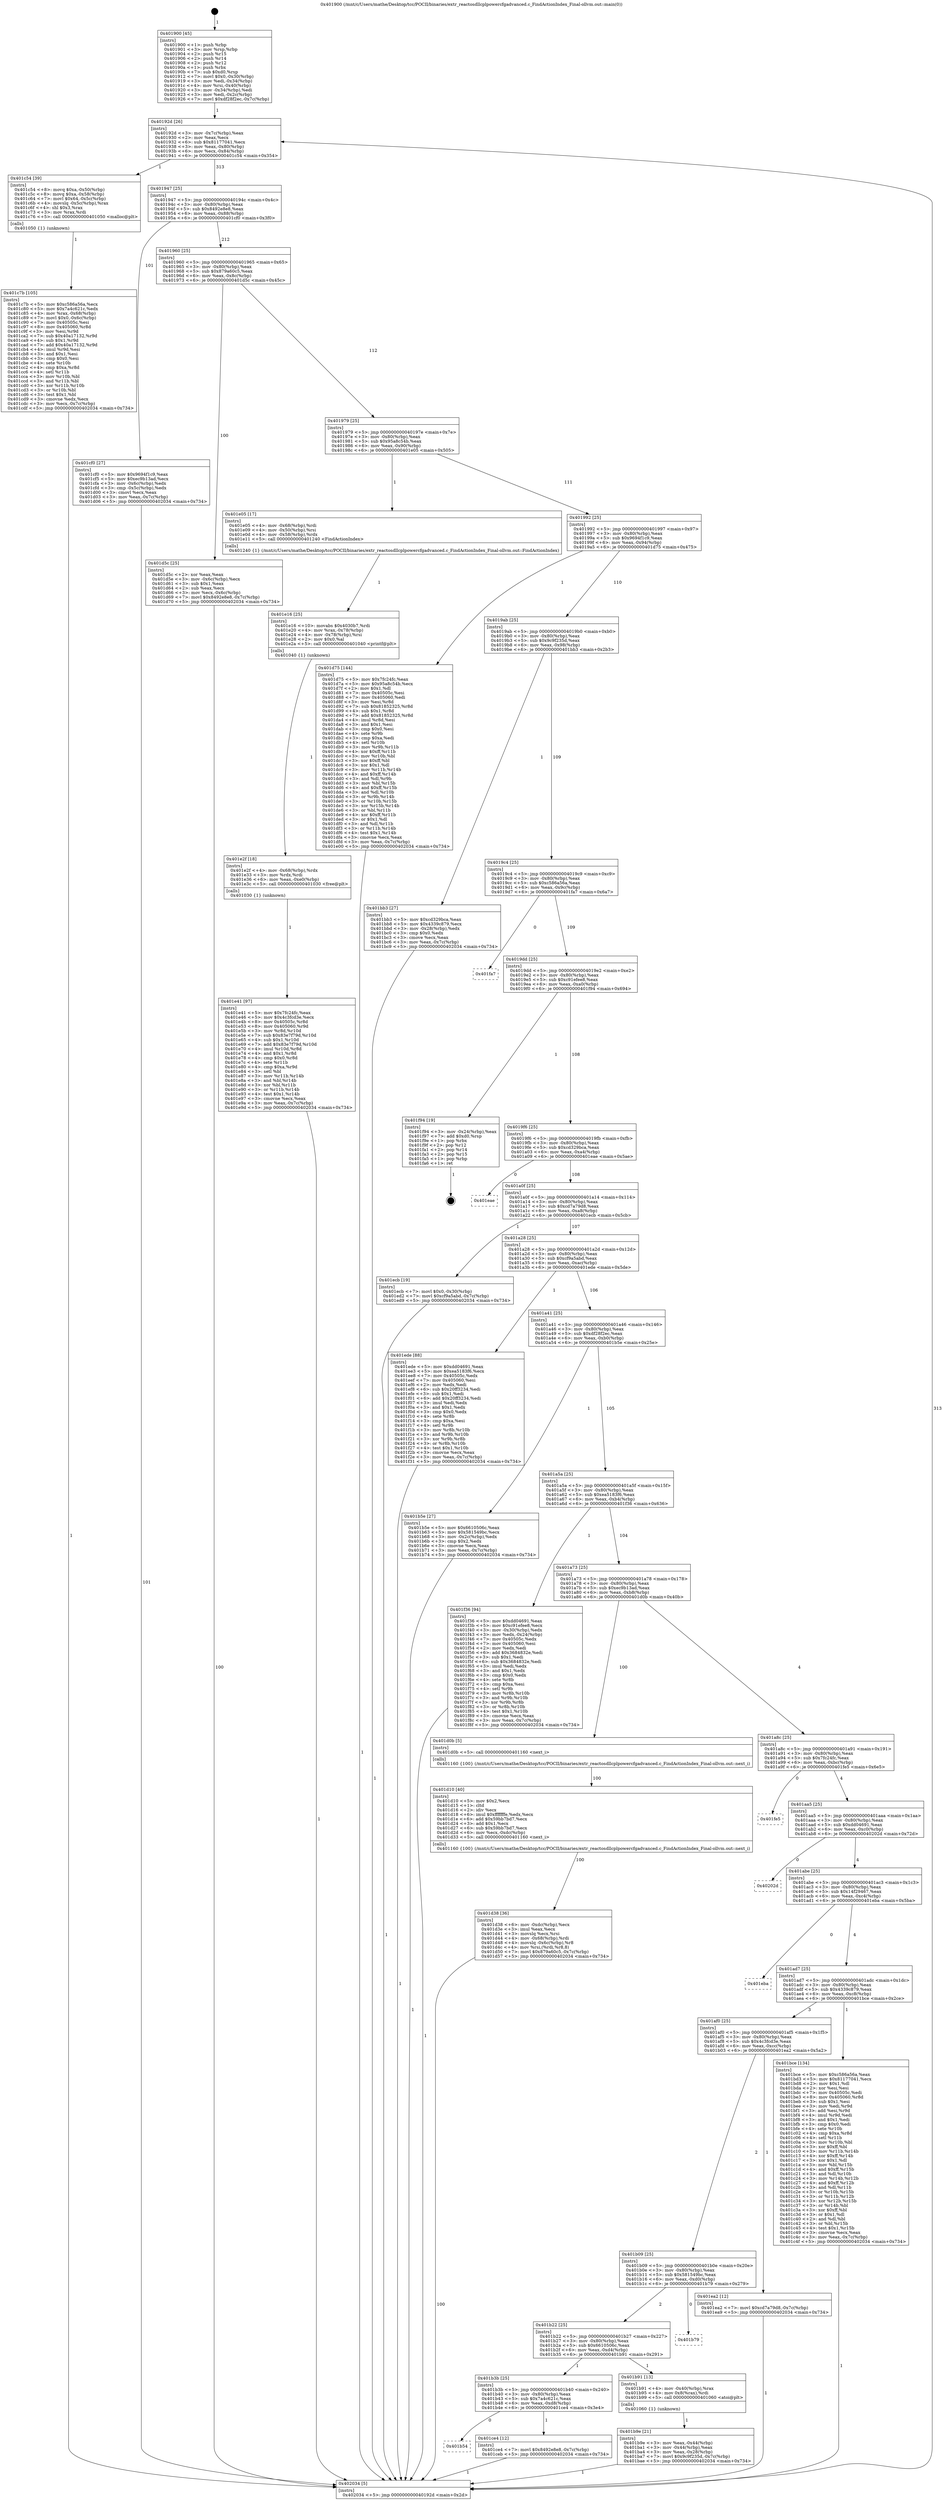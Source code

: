 digraph "0x401900" {
  label = "0x401900 (/mnt/c/Users/mathe/Desktop/tcc/POCII/binaries/extr_reactosdllcplpowercfgadvanced.c_FindActionIndex_Final-ollvm.out::main(0))"
  labelloc = "t"
  node[shape=record]

  Entry [label="",width=0.3,height=0.3,shape=circle,fillcolor=black,style=filled]
  "0x40192d" [label="{
     0x40192d [26]\l
     | [instrs]\l
     &nbsp;&nbsp;0x40192d \<+3\>: mov -0x7c(%rbp),%eax\l
     &nbsp;&nbsp;0x401930 \<+2\>: mov %eax,%ecx\l
     &nbsp;&nbsp;0x401932 \<+6\>: sub $0x81177041,%ecx\l
     &nbsp;&nbsp;0x401938 \<+3\>: mov %eax,-0x80(%rbp)\l
     &nbsp;&nbsp;0x40193b \<+6\>: mov %ecx,-0x84(%rbp)\l
     &nbsp;&nbsp;0x401941 \<+6\>: je 0000000000401c54 \<main+0x354\>\l
  }"]
  "0x401c54" [label="{
     0x401c54 [39]\l
     | [instrs]\l
     &nbsp;&nbsp;0x401c54 \<+8\>: movq $0xa,-0x50(%rbp)\l
     &nbsp;&nbsp;0x401c5c \<+8\>: movq $0xa,-0x58(%rbp)\l
     &nbsp;&nbsp;0x401c64 \<+7\>: movl $0x64,-0x5c(%rbp)\l
     &nbsp;&nbsp;0x401c6b \<+4\>: movslq -0x5c(%rbp),%rax\l
     &nbsp;&nbsp;0x401c6f \<+4\>: shl $0x3,%rax\l
     &nbsp;&nbsp;0x401c73 \<+3\>: mov %rax,%rdi\l
     &nbsp;&nbsp;0x401c76 \<+5\>: call 0000000000401050 \<malloc@plt\>\l
     | [calls]\l
     &nbsp;&nbsp;0x401050 \{1\} (unknown)\l
  }"]
  "0x401947" [label="{
     0x401947 [25]\l
     | [instrs]\l
     &nbsp;&nbsp;0x401947 \<+5\>: jmp 000000000040194c \<main+0x4c\>\l
     &nbsp;&nbsp;0x40194c \<+3\>: mov -0x80(%rbp),%eax\l
     &nbsp;&nbsp;0x40194f \<+5\>: sub $0x8492e8e8,%eax\l
     &nbsp;&nbsp;0x401954 \<+6\>: mov %eax,-0x88(%rbp)\l
     &nbsp;&nbsp;0x40195a \<+6\>: je 0000000000401cf0 \<main+0x3f0\>\l
  }"]
  Exit [label="",width=0.3,height=0.3,shape=circle,fillcolor=black,style=filled,peripheries=2]
  "0x401cf0" [label="{
     0x401cf0 [27]\l
     | [instrs]\l
     &nbsp;&nbsp;0x401cf0 \<+5\>: mov $0x9694f1c9,%eax\l
     &nbsp;&nbsp;0x401cf5 \<+5\>: mov $0xec9b13ad,%ecx\l
     &nbsp;&nbsp;0x401cfa \<+3\>: mov -0x6c(%rbp),%edx\l
     &nbsp;&nbsp;0x401cfd \<+3\>: cmp -0x5c(%rbp),%edx\l
     &nbsp;&nbsp;0x401d00 \<+3\>: cmovl %ecx,%eax\l
     &nbsp;&nbsp;0x401d03 \<+3\>: mov %eax,-0x7c(%rbp)\l
     &nbsp;&nbsp;0x401d06 \<+5\>: jmp 0000000000402034 \<main+0x734\>\l
  }"]
  "0x401960" [label="{
     0x401960 [25]\l
     | [instrs]\l
     &nbsp;&nbsp;0x401960 \<+5\>: jmp 0000000000401965 \<main+0x65\>\l
     &nbsp;&nbsp;0x401965 \<+3\>: mov -0x80(%rbp),%eax\l
     &nbsp;&nbsp;0x401968 \<+5\>: sub $0x879a60c5,%eax\l
     &nbsp;&nbsp;0x40196d \<+6\>: mov %eax,-0x8c(%rbp)\l
     &nbsp;&nbsp;0x401973 \<+6\>: je 0000000000401d5c \<main+0x45c\>\l
  }"]
  "0x401e41" [label="{
     0x401e41 [97]\l
     | [instrs]\l
     &nbsp;&nbsp;0x401e41 \<+5\>: mov $0x7fc24fc,%eax\l
     &nbsp;&nbsp;0x401e46 \<+5\>: mov $0x4c3fcd3e,%ecx\l
     &nbsp;&nbsp;0x401e4b \<+8\>: mov 0x40505c,%r8d\l
     &nbsp;&nbsp;0x401e53 \<+8\>: mov 0x405060,%r9d\l
     &nbsp;&nbsp;0x401e5b \<+3\>: mov %r8d,%r10d\l
     &nbsp;&nbsp;0x401e5e \<+7\>: sub $0x83e7f79d,%r10d\l
     &nbsp;&nbsp;0x401e65 \<+4\>: sub $0x1,%r10d\l
     &nbsp;&nbsp;0x401e69 \<+7\>: add $0x83e7f79d,%r10d\l
     &nbsp;&nbsp;0x401e70 \<+4\>: imul %r10d,%r8d\l
     &nbsp;&nbsp;0x401e74 \<+4\>: and $0x1,%r8d\l
     &nbsp;&nbsp;0x401e78 \<+4\>: cmp $0x0,%r8d\l
     &nbsp;&nbsp;0x401e7c \<+4\>: sete %r11b\l
     &nbsp;&nbsp;0x401e80 \<+4\>: cmp $0xa,%r9d\l
     &nbsp;&nbsp;0x401e84 \<+3\>: setl %bl\l
     &nbsp;&nbsp;0x401e87 \<+3\>: mov %r11b,%r14b\l
     &nbsp;&nbsp;0x401e8a \<+3\>: and %bl,%r14b\l
     &nbsp;&nbsp;0x401e8d \<+3\>: xor %bl,%r11b\l
     &nbsp;&nbsp;0x401e90 \<+3\>: or %r11b,%r14b\l
     &nbsp;&nbsp;0x401e93 \<+4\>: test $0x1,%r14b\l
     &nbsp;&nbsp;0x401e97 \<+3\>: cmovne %ecx,%eax\l
     &nbsp;&nbsp;0x401e9a \<+3\>: mov %eax,-0x7c(%rbp)\l
     &nbsp;&nbsp;0x401e9d \<+5\>: jmp 0000000000402034 \<main+0x734\>\l
  }"]
  "0x401d5c" [label="{
     0x401d5c [25]\l
     | [instrs]\l
     &nbsp;&nbsp;0x401d5c \<+2\>: xor %eax,%eax\l
     &nbsp;&nbsp;0x401d5e \<+3\>: mov -0x6c(%rbp),%ecx\l
     &nbsp;&nbsp;0x401d61 \<+3\>: sub $0x1,%eax\l
     &nbsp;&nbsp;0x401d64 \<+2\>: sub %eax,%ecx\l
     &nbsp;&nbsp;0x401d66 \<+3\>: mov %ecx,-0x6c(%rbp)\l
     &nbsp;&nbsp;0x401d69 \<+7\>: movl $0x8492e8e8,-0x7c(%rbp)\l
     &nbsp;&nbsp;0x401d70 \<+5\>: jmp 0000000000402034 \<main+0x734\>\l
  }"]
  "0x401979" [label="{
     0x401979 [25]\l
     | [instrs]\l
     &nbsp;&nbsp;0x401979 \<+5\>: jmp 000000000040197e \<main+0x7e\>\l
     &nbsp;&nbsp;0x40197e \<+3\>: mov -0x80(%rbp),%eax\l
     &nbsp;&nbsp;0x401981 \<+5\>: sub $0x95a8c54b,%eax\l
     &nbsp;&nbsp;0x401986 \<+6\>: mov %eax,-0x90(%rbp)\l
     &nbsp;&nbsp;0x40198c \<+6\>: je 0000000000401e05 \<main+0x505\>\l
  }"]
  "0x401e2f" [label="{
     0x401e2f [18]\l
     | [instrs]\l
     &nbsp;&nbsp;0x401e2f \<+4\>: mov -0x68(%rbp),%rdx\l
     &nbsp;&nbsp;0x401e33 \<+3\>: mov %rdx,%rdi\l
     &nbsp;&nbsp;0x401e36 \<+6\>: mov %eax,-0xe0(%rbp)\l
     &nbsp;&nbsp;0x401e3c \<+5\>: call 0000000000401030 \<free@plt\>\l
     | [calls]\l
     &nbsp;&nbsp;0x401030 \{1\} (unknown)\l
  }"]
  "0x401e05" [label="{
     0x401e05 [17]\l
     | [instrs]\l
     &nbsp;&nbsp;0x401e05 \<+4\>: mov -0x68(%rbp),%rdi\l
     &nbsp;&nbsp;0x401e09 \<+4\>: mov -0x50(%rbp),%rsi\l
     &nbsp;&nbsp;0x401e0d \<+4\>: mov -0x58(%rbp),%rdx\l
     &nbsp;&nbsp;0x401e11 \<+5\>: call 0000000000401240 \<FindActionIndex\>\l
     | [calls]\l
     &nbsp;&nbsp;0x401240 \{1\} (/mnt/c/Users/mathe/Desktop/tcc/POCII/binaries/extr_reactosdllcplpowercfgadvanced.c_FindActionIndex_Final-ollvm.out::FindActionIndex)\l
  }"]
  "0x401992" [label="{
     0x401992 [25]\l
     | [instrs]\l
     &nbsp;&nbsp;0x401992 \<+5\>: jmp 0000000000401997 \<main+0x97\>\l
     &nbsp;&nbsp;0x401997 \<+3\>: mov -0x80(%rbp),%eax\l
     &nbsp;&nbsp;0x40199a \<+5\>: sub $0x9694f1c9,%eax\l
     &nbsp;&nbsp;0x40199f \<+6\>: mov %eax,-0x94(%rbp)\l
     &nbsp;&nbsp;0x4019a5 \<+6\>: je 0000000000401d75 \<main+0x475\>\l
  }"]
  "0x401e16" [label="{
     0x401e16 [25]\l
     | [instrs]\l
     &nbsp;&nbsp;0x401e16 \<+10\>: movabs $0x4030b7,%rdi\l
     &nbsp;&nbsp;0x401e20 \<+4\>: mov %rax,-0x78(%rbp)\l
     &nbsp;&nbsp;0x401e24 \<+4\>: mov -0x78(%rbp),%rsi\l
     &nbsp;&nbsp;0x401e28 \<+2\>: mov $0x0,%al\l
     &nbsp;&nbsp;0x401e2a \<+5\>: call 0000000000401040 \<printf@plt\>\l
     | [calls]\l
     &nbsp;&nbsp;0x401040 \{1\} (unknown)\l
  }"]
  "0x401d75" [label="{
     0x401d75 [144]\l
     | [instrs]\l
     &nbsp;&nbsp;0x401d75 \<+5\>: mov $0x7fc24fc,%eax\l
     &nbsp;&nbsp;0x401d7a \<+5\>: mov $0x95a8c54b,%ecx\l
     &nbsp;&nbsp;0x401d7f \<+2\>: mov $0x1,%dl\l
     &nbsp;&nbsp;0x401d81 \<+7\>: mov 0x40505c,%esi\l
     &nbsp;&nbsp;0x401d88 \<+7\>: mov 0x405060,%edi\l
     &nbsp;&nbsp;0x401d8f \<+3\>: mov %esi,%r8d\l
     &nbsp;&nbsp;0x401d92 \<+7\>: sub $0x81852325,%r8d\l
     &nbsp;&nbsp;0x401d99 \<+4\>: sub $0x1,%r8d\l
     &nbsp;&nbsp;0x401d9d \<+7\>: add $0x81852325,%r8d\l
     &nbsp;&nbsp;0x401da4 \<+4\>: imul %r8d,%esi\l
     &nbsp;&nbsp;0x401da8 \<+3\>: and $0x1,%esi\l
     &nbsp;&nbsp;0x401dab \<+3\>: cmp $0x0,%esi\l
     &nbsp;&nbsp;0x401dae \<+4\>: sete %r9b\l
     &nbsp;&nbsp;0x401db2 \<+3\>: cmp $0xa,%edi\l
     &nbsp;&nbsp;0x401db5 \<+4\>: setl %r10b\l
     &nbsp;&nbsp;0x401db9 \<+3\>: mov %r9b,%r11b\l
     &nbsp;&nbsp;0x401dbc \<+4\>: xor $0xff,%r11b\l
     &nbsp;&nbsp;0x401dc0 \<+3\>: mov %r10b,%bl\l
     &nbsp;&nbsp;0x401dc3 \<+3\>: xor $0xff,%bl\l
     &nbsp;&nbsp;0x401dc6 \<+3\>: xor $0x1,%dl\l
     &nbsp;&nbsp;0x401dc9 \<+3\>: mov %r11b,%r14b\l
     &nbsp;&nbsp;0x401dcc \<+4\>: and $0xff,%r14b\l
     &nbsp;&nbsp;0x401dd0 \<+3\>: and %dl,%r9b\l
     &nbsp;&nbsp;0x401dd3 \<+3\>: mov %bl,%r15b\l
     &nbsp;&nbsp;0x401dd6 \<+4\>: and $0xff,%r15b\l
     &nbsp;&nbsp;0x401dda \<+3\>: and %dl,%r10b\l
     &nbsp;&nbsp;0x401ddd \<+3\>: or %r9b,%r14b\l
     &nbsp;&nbsp;0x401de0 \<+3\>: or %r10b,%r15b\l
     &nbsp;&nbsp;0x401de3 \<+3\>: xor %r15b,%r14b\l
     &nbsp;&nbsp;0x401de6 \<+3\>: or %bl,%r11b\l
     &nbsp;&nbsp;0x401de9 \<+4\>: xor $0xff,%r11b\l
     &nbsp;&nbsp;0x401ded \<+3\>: or $0x1,%dl\l
     &nbsp;&nbsp;0x401df0 \<+3\>: and %dl,%r11b\l
     &nbsp;&nbsp;0x401df3 \<+3\>: or %r11b,%r14b\l
     &nbsp;&nbsp;0x401df6 \<+4\>: test $0x1,%r14b\l
     &nbsp;&nbsp;0x401dfa \<+3\>: cmovne %ecx,%eax\l
     &nbsp;&nbsp;0x401dfd \<+3\>: mov %eax,-0x7c(%rbp)\l
     &nbsp;&nbsp;0x401e00 \<+5\>: jmp 0000000000402034 \<main+0x734\>\l
  }"]
  "0x4019ab" [label="{
     0x4019ab [25]\l
     | [instrs]\l
     &nbsp;&nbsp;0x4019ab \<+5\>: jmp 00000000004019b0 \<main+0xb0\>\l
     &nbsp;&nbsp;0x4019b0 \<+3\>: mov -0x80(%rbp),%eax\l
     &nbsp;&nbsp;0x4019b3 \<+5\>: sub $0x9c9f235d,%eax\l
     &nbsp;&nbsp;0x4019b8 \<+6\>: mov %eax,-0x98(%rbp)\l
     &nbsp;&nbsp;0x4019be \<+6\>: je 0000000000401bb3 \<main+0x2b3\>\l
  }"]
  "0x401d38" [label="{
     0x401d38 [36]\l
     | [instrs]\l
     &nbsp;&nbsp;0x401d38 \<+6\>: mov -0xdc(%rbp),%ecx\l
     &nbsp;&nbsp;0x401d3e \<+3\>: imul %eax,%ecx\l
     &nbsp;&nbsp;0x401d41 \<+3\>: movslq %ecx,%rsi\l
     &nbsp;&nbsp;0x401d44 \<+4\>: mov -0x68(%rbp),%rdi\l
     &nbsp;&nbsp;0x401d48 \<+4\>: movslq -0x6c(%rbp),%r8\l
     &nbsp;&nbsp;0x401d4c \<+4\>: mov %rsi,(%rdi,%r8,8)\l
     &nbsp;&nbsp;0x401d50 \<+7\>: movl $0x879a60c5,-0x7c(%rbp)\l
     &nbsp;&nbsp;0x401d57 \<+5\>: jmp 0000000000402034 \<main+0x734\>\l
  }"]
  "0x401bb3" [label="{
     0x401bb3 [27]\l
     | [instrs]\l
     &nbsp;&nbsp;0x401bb3 \<+5\>: mov $0xcd329bca,%eax\l
     &nbsp;&nbsp;0x401bb8 \<+5\>: mov $0x4339c879,%ecx\l
     &nbsp;&nbsp;0x401bbd \<+3\>: mov -0x28(%rbp),%edx\l
     &nbsp;&nbsp;0x401bc0 \<+3\>: cmp $0x0,%edx\l
     &nbsp;&nbsp;0x401bc3 \<+3\>: cmove %ecx,%eax\l
     &nbsp;&nbsp;0x401bc6 \<+3\>: mov %eax,-0x7c(%rbp)\l
     &nbsp;&nbsp;0x401bc9 \<+5\>: jmp 0000000000402034 \<main+0x734\>\l
  }"]
  "0x4019c4" [label="{
     0x4019c4 [25]\l
     | [instrs]\l
     &nbsp;&nbsp;0x4019c4 \<+5\>: jmp 00000000004019c9 \<main+0xc9\>\l
     &nbsp;&nbsp;0x4019c9 \<+3\>: mov -0x80(%rbp),%eax\l
     &nbsp;&nbsp;0x4019cc \<+5\>: sub $0xc586a56a,%eax\l
     &nbsp;&nbsp;0x4019d1 \<+6\>: mov %eax,-0x9c(%rbp)\l
     &nbsp;&nbsp;0x4019d7 \<+6\>: je 0000000000401fa7 \<main+0x6a7\>\l
  }"]
  "0x401d10" [label="{
     0x401d10 [40]\l
     | [instrs]\l
     &nbsp;&nbsp;0x401d10 \<+5\>: mov $0x2,%ecx\l
     &nbsp;&nbsp;0x401d15 \<+1\>: cltd\l
     &nbsp;&nbsp;0x401d16 \<+2\>: idiv %ecx\l
     &nbsp;&nbsp;0x401d18 \<+6\>: imul $0xfffffffe,%edx,%ecx\l
     &nbsp;&nbsp;0x401d1e \<+6\>: add $0x59bb7bd7,%ecx\l
     &nbsp;&nbsp;0x401d24 \<+3\>: add $0x1,%ecx\l
     &nbsp;&nbsp;0x401d27 \<+6\>: sub $0x59bb7bd7,%ecx\l
     &nbsp;&nbsp;0x401d2d \<+6\>: mov %ecx,-0xdc(%rbp)\l
     &nbsp;&nbsp;0x401d33 \<+5\>: call 0000000000401160 \<next_i\>\l
     | [calls]\l
     &nbsp;&nbsp;0x401160 \{100\} (/mnt/c/Users/mathe/Desktop/tcc/POCII/binaries/extr_reactosdllcplpowercfgadvanced.c_FindActionIndex_Final-ollvm.out::next_i)\l
  }"]
  "0x401fa7" [label="{
     0x401fa7\l
  }", style=dashed]
  "0x4019dd" [label="{
     0x4019dd [25]\l
     | [instrs]\l
     &nbsp;&nbsp;0x4019dd \<+5\>: jmp 00000000004019e2 \<main+0xe2\>\l
     &nbsp;&nbsp;0x4019e2 \<+3\>: mov -0x80(%rbp),%eax\l
     &nbsp;&nbsp;0x4019e5 \<+5\>: sub $0xc91efee8,%eax\l
     &nbsp;&nbsp;0x4019ea \<+6\>: mov %eax,-0xa0(%rbp)\l
     &nbsp;&nbsp;0x4019f0 \<+6\>: je 0000000000401f94 \<main+0x694\>\l
  }"]
  "0x401b54" [label="{
     0x401b54\l
  }", style=dashed]
  "0x401f94" [label="{
     0x401f94 [19]\l
     | [instrs]\l
     &nbsp;&nbsp;0x401f94 \<+3\>: mov -0x24(%rbp),%eax\l
     &nbsp;&nbsp;0x401f97 \<+7\>: add $0xd0,%rsp\l
     &nbsp;&nbsp;0x401f9e \<+1\>: pop %rbx\l
     &nbsp;&nbsp;0x401f9f \<+2\>: pop %r12\l
     &nbsp;&nbsp;0x401fa1 \<+2\>: pop %r14\l
     &nbsp;&nbsp;0x401fa3 \<+2\>: pop %r15\l
     &nbsp;&nbsp;0x401fa5 \<+1\>: pop %rbp\l
     &nbsp;&nbsp;0x401fa6 \<+1\>: ret\l
  }"]
  "0x4019f6" [label="{
     0x4019f6 [25]\l
     | [instrs]\l
     &nbsp;&nbsp;0x4019f6 \<+5\>: jmp 00000000004019fb \<main+0xfb\>\l
     &nbsp;&nbsp;0x4019fb \<+3\>: mov -0x80(%rbp),%eax\l
     &nbsp;&nbsp;0x4019fe \<+5\>: sub $0xcd329bca,%eax\l
     &nbsp;&nbsp;0x401a03 \<+6\>: mov %eax,-0xa4(%rbp)\l
     &nbsp;&nbsp;0x401a09 \<+6\>: je 0000000000401eae \<main+0x5ae\>\l
  }"]
  "0x401ce4" [label="{
     0x401ce4 [12]\l
     | [instrs]\l
     &nbsp;&nbsp;0x401ce4 \<+7\>: movl $0x8492e8e8,-0x7c(%rbp)\l
     &nbsp;&nbsp;0x401ceb \<+5\>: jmp 0000000000402034 \<main+0x734\>\l
  }"]
  "0x401eae" [label="{
     0x401eae\l
  }", style=dashed]
  "0x401a0f" [label="{
     0x401a0f [25]\l
     | [instrs]\l
     &nbsp;&nbsp;0x401a0f \<+5\>: jmp 0000000000401a14 \<main+0x114\>\l
     &nbsp;&nbsp;0x401a14 \<+3\>: mov -0x80(%rbp),%eax\l
     &nbsp;&nbsp;0x401a17 \<+5\>: sub $0xcd7a79d8,%eax\l
     &nbsp;&nbsp;0x401a1c \<+6\>: mov %eax,-0xa8(%rbp)\l
     &nbsp;&nbsp;0x401a22 \<+6\>: je 0000000000401ecb \<main+0x5cb\>\l
  }"]
  "0x401c7b" [label="{
     0x401c7b [105]\l
     | [instrs]\l
     &nbsp;&nbsp;0x401c7b \<+5\>: mov $0xc586a56a,%ecx\l
     &nbsp;&nbsp;0x401c80 \<+5\>: mov $0x7a4c621c,%edx\l
     &nbsp;&nbsp;0x401c85 \<+4\>: mov %rax,-0x68(%rbp)\l
     &nbsp;&nbsp;0x401c89 \<+7\>: movl $0x0,-0x6c(%rbp)\l
     &nbsp;&nbsp;0x401c90 \<+7\>: mov 0x40505c,%esi\l
     &nbsp;&nbsp;0x401c97 \<+8\>: mov 0x405060,%r8d\l
     &nbsp;&nbsp;0x401c9f \<+3\>: mov %esi,%r9d\l
     &nbsp;&nbsp;0x401ca2 \<+7\>: sub $0x40a17132,%r9d\l
     &nbsp;&nbsp;0x401ca9 \<+4\>: sub $0x1,%r9d\l
     &nbsp;&nbsp;0x401cad \<+7\>: add $0x40a17132,%r9d\l
     &nbsp;&nbsp;0x401cb4 \<+4\>: imul %r9d,%esi\l
     &nbsp;&nbsp;0x401cb8 \<+3\>: and $0x1,%esi\l
     &nbsp;&nbsp;0x401cbb \<+3\>: cmp $0x0,%esi\l
     &nbsp;&nbsp;0x401cbe \<+4\>: sete %r10b\l
     &nbsp;&nbsp;0x401cc2 \<+4\>: cmp $0xa,%r8d\l
     &nbsp;&nbsp;0x401cc6 \<+4\>: setl %r11b\l
     &nbsp;&nbsp;0x401cca \<+3\>: mov %r10b,%bl\l
     &nbsp;&nbsp;0x401ccd \<+3\>: and %r11b,%bl\l
     &nbsp;&nbsp;0x401cd0 \<+3\>: xor %r11b,%r10b\l
     &nbsp;&nbsp;0x401cd3 \<+3\>: or %r10b,%bl\l
     &nbsp;&nbsp;0x401cd6 \<+3\>: test $0x1,%bl\l
     &nbsp;&nbsp;0x401cd9 \<+3\>: cmovne %edx,%ecx\l
     &nbsp;&nbsp;0x401cdc \<+3\>: mov %ecx,-0x7c(%rbp)\l
     &nbsp;&nbsp;0x401cdf \<+5\>: jmp 0000000000402034 \<main+0x734\>\l
  }"]
  "0x401ecb" [label="{
     0x401ecb [19]\l
     | [instrs]\l
     &nbsp;&nbsp;0x401ecb \<+7\>: movl $0x0,-0x30(%rbp)\l
     &nbsp;&nbsp;0x401ed2 \<+7\>: movl $0xcf9a5abd,-0x7c(%rbp)\l
     &nbsp;&nbsp;0x401ed9 \<+5\>: jmp 0000000000402034 \<main+0x734\>\l
  }"]
  "0x401a28" [label="{
     0x401a28 [25]\l
     | [instrs]\l
     &nbsp;&nbsp;0x401a28 \<+5\>: jmp 0000000000401a2d \<main+0x12d\>\l
     &nbsp;&nbsp;0x401a2d \<+3\>: mov -0x80(%rbp),%eax\l
     &nbsp;&nbsp;0x401a30 \<+5\>: sub $0xcf9a5abd,%eax\l
     &nbsp;&nbsp;0x401a35 \<+6\>: mov %eax,-0xac(%rbp)\l
     &nbsp;&nbsp;0x401a3b \<+6\>: je 0000000000401ede \<main+0x5de\>\l
  }"]
  "0x401b9e" [label="{
     0x401b9e [21]\l
     | [instrs]\l
     &nbsp;&nbsp;0x401b9e \<+3\>: mov %eax,-0x44(%rbp)\l
     &nbsp;&nbsp;0x401ba1 \<+3\>: mov -0x44(%rbp),%eax\l
     &nbsp;&nbsp;0x401ba4 \<+3\>: mov %eax,-0x28(%rbp)\l
     &nbsp;&nbsp;0x401ba7 \<+7\>: movl $0x9c9f235d,-0x7c(%rbp)\l
     &nbsp;&nbsp;0x401bae \<+5\>: jmp 0000000000402034 \<main+0x734\>\l
  }"]
  "0x401ede" [label="{
     0x401ede [88]\l
     | [instrs]\l
     &nbsp;&nbsp;0x401ede \<+5\>: mov $0xdd04691,%eax\l
     &nbsp;&nbsp;0x401ee3 \<+5\>: mov $0xea5183f6,%ecx\l
     &nbsp;&nbsp;0x401ee8 \<+7\>: mov 0x40505c,%edx\l
     &nbsp;&nbsp;0x401eef \<+7\>: mov 0x405060,%esi\l
     &nbsp;&nbsp;0x401ef6 \<+2\>: mov %edx,%edi\l
     &nbsp;&nbsp;0x401ef8 \<+6\>: sub $0x20ff3234,%edi\l
     &nbsp;&nbsp;0x401efe \<+3\>: sub $0x1,%edi\l
     &nbsp;&nbsp;0x401f01 \<+6\>: add $0x20ff3234,%edi\l
     &nbsp;&nbsp;0x401f07 \<+3\>: imul %edi,%edx\l
     &nbsp;&nbsp;0x401f0a \<+3\>: and $0x1,%edx\l
     &nbsp;&nbsp;0x401f0d \<+3\>: cmp $0x0,%edx\l
     &nbsp;&nbsp;0x401f10 \<+4\>: sete %r8b\l
     &nbsp;&nbsp;0x401f14 \<+3\>: cmp $0xa,%esi\l
     &nbsp;&nbsp;0x401f17 \<+4\>: setl %r9b\l
     &nbsp;&nbsp;0x401f1b \<+3\>: mov %r8b,%r10b\l
     &nbsp;&nbsp;0x401f1e \<+3\>: and %r9b,%r10b\l
     &nbsp;&nbsp;0x401f21 \<+3\>: xor %r9b,%r8b\l
     &nbsp;&nbsp;0x401f24 \<+3\>: or %r8b,%r10b\l
     &nbsp;&nbsp;0x401f27 \<+4\>: test $0x1,%r10b\l
     &nbsp;&nbsp;0x401f2b \<+3\>: cmovne %ecx,%eax\l
     &nbsp;&nbsp;0x401f2e \<+3\>: mov %eax,-0x7c(%rbp)\l
     &nbsp;&nbsp;0x401f31 \<+5\>: jmp 0000000000402034 \<main+0x734\>\l
  }"]
  "0x401a41" [label="{
     0x401a41 [25]\l
     | [instrs]\l
     &nbsp;&nbsp;0x401a41 \<+5\>: jmp 0000000000401a46 \<main+0x146\>\l
     &nbsp;&nbsp;0x401a46 \<+3\>: mov -0x80(%rbp),%eax\l
     &nbsp;&nbsp;0x401a49 \<+5\>: sub $0xdf28f2ec,%eax\l
     &nbsp;&nbsp;0x401a4e \<+6\>: mov %eax,-0xb0(%rbp)\l
     &nbsp;&nbsp;0x401a54 \<+6\>: je 0000000000401b5e \<main+0x25e\>\l
  }"]
  "0x401b3b" [label="{
     0x401b3b [25]\l
     | [instrs]\l
     &nbsp;&nbsp;0x401b3b \<+5\>: jmp 0000000000401b40 \<main+0x240\>\l
     &nbsp;&nbsp;0x401b40 \<+3\>: mov -0x80(%rbp),%eax\l
     &nbsp;&nbsp;0x401b43 \<+5\>: sub $0x7a4c621c,%eax\l
     &nbsp;&nbsp;0x401b48 \<+6\>: mov %eax,-0xd8(%rbp)\l
     &nbsp;&nbsp;0x401b4e \<+6\>: je 0000000000401ce4 \<main+0x3e4\>\l
  }"]
  "0x401b5e" [label="{
     0x401b5e [27]\l
     | [instrs]\l
     &nbsp;&nbsp;0x401b5e \<+5\>: mov $0x6610506c,%eax\l
     &nbsp;&nbsp;0x401b63 \<+5\>: mov $0x581549bc,%ecx\l
     &nbsp;&nbsp;0x401b68 \<+3\>: mov -0x2c(%rbp),%edx\l
     &nbsp;&nbsp;0x401b6b \<+3\>: cmp $0x2,%edx\l
     &nbsp;&nbsp;0x401b6e \<+3\>: cmovne %ecx,%eax\l
     &nbsp;&nbsp;0x401b71 \<+3\>: mov %eax,-0x7c(%rbp)\l
     &nbsp;&nbsp;0x401b74 \<+5\>: jmp 0000000000402034 \<main+0x734\>\l
  }"]
  "0x401a5a" [label="{
     0x401a5a [25]\l
     | [instrs]\l
     &nbsp;&nbsp;0x401a5a \<+5\>: jmp 0000000000401a5f \<main+0x15f\>\l
     &nbsp;&nbsp;0x401a5f \<+3\>: mov -0x80(%rbp),%eax\l
     &nbsp;&nbsp;0x401a62 \<+5\>: sub $0xea5183f6,%eax\l
     &nbsp;&nbsp;0x401a67 \<+6\>: mov %eax,-0xb4(%rbp)\l
     &nbsp;&nbsp;0x401a6d \<+6\>: je 0000000000401f36 \<main+0x636\>\l
  }"]
  "0x402034" [label="{
     0x402034 [5]\l
     | [instrs]\l
     &nbsp;&nbsp;0x402034 \<+5\>: jmp 000000000040192d \<main+0x2d\>\l
  }"]
  "0x401900" [label="{
     0x401900 [45]\l
     | [instrs]\l
     &nbsp;&nbsp;0x401900 \<+1\>: push %rbp\l
     &nbsp;&nbsp;0x401901 \<+3\>: mov %rsp,%rbp\l
     &nbsp;&nbsp;0x401904 \<+2\>: push %r15\l
     &nbsp;&nbsp;0x401906 \<+2\>: push %r14\l
     &nbsp;&nbsp;0x401908 \<+2\>: push %r12\l
     &nbsp;&nbsp;0x40190a \<+1\>: push %rbx\l
     &nbsp;&nbsp;0x40190b \<+7\>: sub $0xd0,%rsp\l
     &nbsp;&nbsp;0x401912 \<+7\>: movl $0x0,-0x30(%rbp)\l
     &nbsp;&nbsp;0x401919 \<+3\>: mov %edi,-0x34(%rbp)\l
     &nbsp;&nbsp;0x40191c \<+4\>: mov %rsi,-0x40(%rbp)\l
     &nbsp;&nbsp;0x401920 \<+3\>: mov -0x34(%rbp),%edi\l
     &nbsp;&nbsp;0x401923 \<+3\>: mov %edi,-0x2c(%rbp)\l
     &nbsp;&nbsp;0x401926 \<+7\>: movl $0xdf28f2ec,-0x7c(%rbp)\l
  }"]
  "0x401b91" [label="{
     0x401b91 [13]\l
     | [instrs]\l
     &nbsp;&nbsp;0x401b91 \<+4\>: mov -0x40(%rbp),%rax\l
     &nbsp;&nbsp;0x401b95 \<+4\>: mov 0x8(%rax),%rdi\l
     &nbsp;&nbsp;0x401b99 \<+5\>: call 0000000000401060 \<atoi@plt\>\l
     | [calls]\l
     &nbsp;&nbsp;0x401060 \{1\} (unknown)\l
  }"]
  "0x401f36" [label="{
     0x401f36 [94]\l
     | [instrs]\l
     &nbsp;&nbsp;0x401f36 \<+5\>: mov $0xdd04691,%eax\l
     &nbsp;&nbsp;0x401f3b \<+5\>: mov $0xc91efee8,%ecx\l
     &nbsp;&nbsp;0x401f40 \<+3\>: mov -0x30(%rbp),%edx\l
     &nbsp;&nbsp;0x401f43 \<+3\>: mov %edx,-0x24(%rbp)\l
     &nbsp;&nbsp;0x401f46 \<+7\>: mov 0x40505c,%edx\l
     &nbsp;&nbsp;0x401f4d \<+7\>: mov 0x405060,%esi\l
     &nbsp;&nbsp;0x401f54 \<+2\>: mov %edx,%edi\l
     &nbsp;&nbsp;0x401f56 \<+6\>: add $0x3684832e,%edi\l
     &nbsp;&nbsp;0x401f5c \<+3\>: sub $0x1,%edi\l
     &nbsp;&nbsp;0x401f5f \<+6\>: sub $0x3684832e,%edi\l
     &nbsp;&nbsp;0x401f65 \<+3\>: imul %edi,%edx\l
     &nbsp;&nbsp;0x401f68 \<+3\>: and $0x1,%edx\l
     &nbsp;&nbsp;0x401f6b \<+3\>: cmp $0x0,%edx\l
     &nbsp;&nbsp;0x401f6e \<+4\>: sete %r8b\l
     &nbsp;&nbsp;0x401f72 \<+3\>: cmp $0xa,%esi\l
     &nbsp;&nbsp;0x401f75 \<+4\>: setl %r9b\l
     &nbsp;&nbsp;0x401f79 \<+3\>: mov %r8b,%r10b\l
     &nbsp;&nbsp;0x401f7c \<+3\>: and %r9b,%r10b\l
     &nbsp;&nbsp;0x401f7f \<+3\>: xor %r9b,%r8b\l
     &nbsp;&nbsp;0x401f82 \<+3\>: or %r8b,%r10b\l
     &nbsp;&nbsp;0x401f85 \<+4\>: test $0x1,%r10b\l
     &nbsp;&nbsp;0x401f89 \<+3\>: cmovne %ecx,%eax\l
     &nbsp;&nbsp;0x401f8c \<+3\>: mov %eax,-0x7c(%rbp)\l
     &nbsp;&nbsp;0x401f8f \<+5\>: jmp 0000000000402034 \<main+0x734\>\l
  }"]
  "0x401a73" [label="{
     0x401a73 [25]\l
     | [instrs]\l
     &nbsp;&nbsp;0x401a73 \<+5\>: jmp 0000000000401a78 \<main+0x178\>\l
     &nbsp;&nbsp;0x401a78 \<+3\>: mov -0x80(%rbp),%eax\l
     &nbsp;&nbsp;0x401a7b \<+5\>: sub $0xec9b13ad,%eax\l
     &nbsp;&nbsp;0x401a80 \<+6\>: mov %eax,-0xb8(%rbp)\l
     &nbsp;&nbsp;0x401a86 \<+6\>: je 0000000000401d0b \<main+0x40b\>\l
  }"]
  "0x401b22" [label="{
     0x401b22 [25]\l
     | [instrs]\l
     &nbsp;&nbsp;0x401b22 \<+5\>: jmp 0000000000401b27 \<main+0x227\>\l
     &nbsp;&nbsp;0x401b27 \<+3\>: mov -0x80(%rbp),%eax\l
     &nbsp;&nbsp;0x401b2a \<+5\>: sub $0x6610506c,%eax\l
     &nbsp;&nbsp;0x401b2f \<+6\>: mov %eax,-0xd4(%rbp)\l
     &nbsp;&nbsp;0x401b35 \<+6\>: je 0000000000401b91 \<main+0x291\>\l
  }"]
  "0x401d0b" [label="{
     0x401d0b [5]\l
     | [instrs]\l
     &nbsp;&nbsp;0x401d0b \<+5\>: call 0000000000401160 \<next_i\>\l
     | [calls]\l
     &nbsp;&nbsp;0x401160 \{100\} (/mnt/c/Users/mathe/Desktop/tcc/POCII/binaries/extr_reactosdllcplpowercfgadvanced.c_FindActionIndex_Final-ollvm.out::next_i)\l
  }"]
  "0x401a8c" [label="{
     0x401a8c [25]\l
     | [instrs]\l
     &nbsp;&nbsp;0x401a8c \<+5\>: jmp 0000000000401a91 \<main+0x191\>\l
     &nbsp;&nbsp;0x401a91 \<+3\>: mov -0x80(%rbp),%eax\l
     &nbsp;&nbsp;0x401a94 \<+5\>: sub $0x7fc24fc,%eax\l
     &nbsp;&nbsp;0x401a99 \<+6\>: mov %eax,-0xbc(%rbp)\l
     &nbsp;&nbsp;0x401a9f \<+6\>: je 0000000000401fe5 \<main+0x6e5\>\l
  }"]
  "0x401b79" [label="{
     0x401b79\l
  }", style=dashed]
  "0x401fe5" [label="{
     0x401fe5\l
  }", style=dashed]
  "0x401aa5" [label="{
     0x401aa5 [25]\l
     | [instrs]\l
     &nbsp;&nbsp;0x401aa5 \<+5\>: jmp 0000000000401aaa \<main+0x1aa\>\l
     &nbsp;&nbsp;0x401aaa \<+3\>: mov -0x80(%rbp),%eax\l
     &nbsp;&nbsp;0x401aad \<+5\>: sub $0xdd04691,%eax\l
     &nbsp;&nbsp;0x401ab2 \<+6\>: mov %eax,-0xc0(%rbp)\l
     &nbsp;&nbsp;0x401ab8 \<+6\>: je 000000000040202d \<main+0x72d\>\l
  }"]
  "0x401b09" [label="{
     0x401b09 [25]\l
     | [instrs]\l
     &nbsp;&nbsp;0x401b09 \<+5\>: jmp 0000000000401b0e \<main+0x20e\>\l
     &nbsp;&nbsp;0x401b0e \<+3\>: mov -0x80(%rbp),%eax\l
     &nbsp;&nbsp;0x401b11 \<+5\>: sub $0x581549bc,%eax\l
     &nbsp;&nbsp;0x401b16 \<+6\>: mov %eax,-0xd0(%rbp)\l
     &nbsp;&nbsp;0x401b1c \<+6\>: je 0000000000401b79 \<main+0x279\>\l
  }"]
  "0x40202d" [label="{
     0x40202d\l
  }", style=dashed]
  "0x401abe" [label="{
     0x401abe [25]\l
     | [instrs]\l
     &nbsp;&nbsp;0x401abe \<+5\>: jmp 0000000000401ac3 \<main+0x1c3\>\l
     &nbsp;&nbsp;0x401ac3 \<+3\>: mov -0x80(%rbp),%eax\l
     &nbsp;&nbsp;0x401ac6 \<+5\>: sub $0x14f29467,%eax\l
     &nbsp;&nbsp;0x401acb \<+6\>: mov %eax,-0xc4(%rbp)\l
     &nbsp;&nbsp;0x401ad1 \<+6\>: je 0000000000401eba \<main+0x5ba\>\l
  }"]
  "0x401ea2" [label="{
     0x401ea2 [12]\l
     | [instrs]\l
     &nbsp;&nbsp;0x401ea2 \<+7\>: movl $0xcd7a79d8,-0x7c(%rbp)\l
     &nbsp;&nbsp;0x401ea9 \<+5\>: jmp 0000000000402034 \<main+0x734\>\l
  }"]
  "0x401eba" [label="{
     0x401eba\l
  }", style=dashed]
  "0x401ad7" [label="{
     0x401ad7 [25]\l
     | [instrs]\l
     &nbsp;&nbsp;0x401ad7 \<+5\>: jmp 0000000000401adc \<main+0x1dc\>\l
     &nbsp;&nbsp;0x401adc \<+3\>: mov -0x80(%rbp),%eax\l
     &nbsp;&nbsp;0x401adf \<+5\>: sub $0x4339c879,%eax\l
     &nbsp;&nbsp;0x401ae4 \<+6\>: mov %eax,-0xc8(%rbp)\l
     &nbsp;&nbsp;0x401aea \<+6\>: je 0000000000401bce \<main+0x2ce\>\l
  }"]
  "0x401af0" [label="{
     0x401af0 [25]\l
     | [instrs]\l
     &nbsp;&nbsp;0x401af0 \<+5\>: jmp 0000000000401af5 \<main+0x1f5\>\l
     &nbsp;&nbsp;0x401af5 \<+3\>: mov -0x80(%rbp),%eax\l
     &nbsp;&nbsp;0x401af8 \<+5\>: sub $0x4c3fcd3e,%eax\l
     &nbsp;&nbsp;0x401afd \<+6\>: mov %eax,-0xcc(%rbp)\l
     &nbsp;&nbsp;0x401b03 \<+6\>: je 0000000000401ea2 \<main+0x5a2\>\l
  }"]
  "0x401bce" [label="{
     0x401bce [134]\l
     | [instrs]\l
     &nbsp;&nbsp;0x401bce \<+5\>: mov $0xc586a56a,%eax\l
     &nbsp;&nbsp;0x401bd3 \<+5\>: mov $0x81177041,%ecx\l
     &nbsp;&nbsp;0x401bd8 \<+2\>: mov $0x1,%dl\l
     &nbsp;&nbsp;0x401bda \<+2\>: xor %esi,%esi\l
     &nbsp;&nbsp;0x401bdc \<+7\>: mov 0x40505c,%edi\l
     &nbsp;&nbsp;0x401be3 \<+8\>: mov 0x405060,%r8d\l
     &nbsp;&nbsp;0x401beb \<+3\>: sub $0x1,%esi\l
     &nbsp;&nbsp;0x401bee \<+3\>: mov %edi,%r9d\l
     &nbsp;&nbsp;0x401bf1 \<+3\>: add %esi,%r9d\l
     &nbsp;&nbsp;0x401bf4 \<+4\>: imul %r9d,%edi\l
     &nbsp;&nbsp;0x401bf8 \<+3\>: and $0x1,%edi\l
     &nbsp;&nbsp;0x401bfb \<+3\>: cmp $0x0,%edi\l
     &nbsp;&nbsp;0x401bfe \<+4\>: sete %r10b\l
     &nbsp;&nbsp;0x401c02 \<+4\>: cmp $0xa,%r8d\l
     &nbsp;&nbsp;0x401c06 \<+4\>: setl %r11b\l
     &nbsp;&nbsp;0x401c0a \<+3\>: mov %r10b,%bl\l
     &nbsp;&nbsp;0x401c0d \<+3\>: xor $0xff,%bl\l
     &nbsp;&nbsp;0x401c10 \<+3\>: mov %r11b,%r14b\l
     &nbsp;&nbsp;0x401c13 \<+4\>: xor $0xff,%r14b\l
     &nbsp;&nbsp;0x401c17 \<+3\>: xor $0x1,%dl\l
     &nbsp;&nbsp;0x401c1a \<+3\>: mov %bl,%r15b\l
     &nbsp;&nbsp;0x401c1d \<+4\>: and $0xff,%r15b\l
     &nbsp;&nbsp;0x401c21 \<+3\>: and %dl,%r10b\l
     &nbsp;&nbsp;0x401c24 \<+3\>: mov %r14b,%r12b\l
     &nbsp;&nbsp;0x401c27 \<+4\>: and $0xff,%r12b\l
     &nbsp;&nbsp;0x401c2b \<+3\>: and %dl,%r11b\l
     &nbsp;&nbsp;0x401c2e \<+3\>: or %r10b,%r15b\l
     &nbsp;&nbsp;0x401c31 \<+3\>: or %r11b,%r12b\l
     &nbsp;&nbsp;0x401c34 \<+3\>: xor %r12b,%r15b\l
     &nbsp;&nbsp;0x401c37 \<+3\>: or %r14b,%bl\l
     &nbsp;&nbsp;0x401c3a \<+3\>: xor $0xff,%bl\l
     &nbsp;&nbsp;0x401c3d \<+3\>: or $0x1,%dl\l
     &nbsp;&nbsp;0x401c40 \<+2\>: and %dl,%bl\l
     &nbsp;&nbsp;0x401c42 \<+3\>: or %bl,%r15b\l
     &nbsp;&nbsp;0x401c45 \<+4\>: test $0x1,%r15b\l
     &nbsp;&nbsp;0x401c49 \<+3\>: cmovne %ecx,%eax\l
     &nbsp;&nbsp;0x401c4c \<+3\>: mov %eax,-0x7c(%rbp)\l
     &nbsp;&nbsp;0x401c4f \<+5\>: jmp 0000000000402034 \<main+0x734\>\l
  }"]
  Entry -> "0x401900" [label=" 1"]
  "0x40192d" -> "0x401c54" [label=" 1"]
  "0x40192d" -> "0x401947" [label=" 313"]
  "0x401f94" -> Exit [label=" 1"]
  "0x401947" -> "0x401cf0" [label=" 101"]
  "0x401947" -> "0x401960" [label=" 212"]
  "0x401f36" -> "0x402034" [label=" 1"]
  "0x401960" -> "0x401d5c" [label=" 100"]
  "0x401960" -> "0x401979" [label=" 112"]
  "0x401ede" -> "0x402034" [label=" 1"]
  "0x401979" -> "0x401e05" [label=" 1"]
  "0x401979" -> "0x401992" [label=" 111"]
  "0x401ecb" -> "0x402034" [label=" 1"]
  "0x401992" -> "0x401d75" [label=" 1"]
  "0x401992" -> "0x4019ab" [label=" 110"]
  "0x401ea2" -> "0x402034" [label=" 1"]
  "0x4019ab" -> "0x401bb3" [label=" 1"]
  "0x4019ab" -> "0x4019c4" [label=" 109"]
  "0x401e41" -> "0x402034" [label=" 1"]
  "0x4019c4" -> "0x401fa7" [label=" 0"]
  "0x4019c4" -> "0x4019dd" [label=" 109"]
  "0x401e2f" -> "0x401e41" [label=" 1"]
  "0x4019dd" -> "0x401f94" [label=" 1"]
  "0x4019dd" -> "0x4019f6" [label=" 108"]
  "0x401e16" -> "0x401e2f" [label=" 1"]
  "0x4019f6" -> "0x401eae" [label=" 0"]
  "0x4019f6" -> "0x401a0f" [label=" 108"]
  "0x401e05" -> "0x401e16" [label=" 1"]
  "0x401a0f" -> "0x401ecb" [label=" 1"]
  "0x401a0f" -> "0x401a28" [label=" 107"]
  "0x401d5c" -> "0x402034" [label=" 100"]
  "0x401a28" -> "0x401ede" [label=" 1"]
  "0x401a28" -> "0x401a41" [label=" 106"]
  "0x401d38" -> "0x402034" [label=" 100"]
  "0x401a41" -> "0x401b5e" [label=" 1"]
  "0x401a41" -> "0x401a5a" [label=" 105"]
  "0x401b5e" -> "0x402034" [label=" 1"]
  "0x401900" -> "0x40192d" [label=" 1"]
  "0x402034" -> "0x40192d" [label=" 313"]
  "0x401d10" -> "0x401d38" [label=" 100"]
  "0x401a5a" -> "0x401f36" [label=" 1"]
  "0x401a5a" -> "0x401a73" [label=" 104"]
  "0x401d0b" -> "0x401d10" [label=" 100"]
  "0x401a73" -> "0x401d0b" [label=" 100"]
  "0x401a73" -> "0x401a8c" [label=" 4"]
  "0x401ce4" -> "0x402034" [label=" 1"]
  "0x401a8c" -> "0x401fe5" [label=" 0"]
  "0x401a8c" -> "0x401aa5" [label=" 4"]
  "0x401b3b" -> "0x401b54" [label=" 0"]
  "0x401aa5" -> "0x40202d" [label=" 0"]
  "0x401aa5" -> "0x401abe" [label=" 4"]
  "0x401d75" -> "0x402034" [label=" 1"]
  "0x401abe" -> "0x401eba" [label=" 0"]
  "0x401abe" -> "0x401ad7" [label=" 4"]
  "0x401c7b" -> "0x402034" [label=" 1"]
  "0x401ad7" -> "0x401bce" [label=" 1"]
  "0x401ad7" -> "0x401af0" [label=" 3"]
  "0x401c54" -> "0x401c7b" [label=" 1"]
  "0x401af0" -> "0x401ea2" [label=" 1"]
  "0x401af0" -> "0x401b09" [label=" 2"]
  "0x401b3b" -> "0x401ce4" [label=" 1"]
  "0x401b09" -> "0x401b79" [label=" 0"]
  "0x401b09" -> "0x401b22" [label=" 2"]
  "0x401cf0" -> "0x402034" [label=" 101"]
  "0x401b22" -> "0x401b91" [label=" 1"]
  "0x401b22" -> "0x401b3b" [label=" 1"]
  "0x401b91" -> "0x401b9e" [label=" 1"]
  "0x401b9e" -> "0x402034" [label=" 1"]
  "0x401bb3" -> "0x402034" [label=" 1"]
  "0x401bce" -> "0x402034" [label=" 1"]
}
